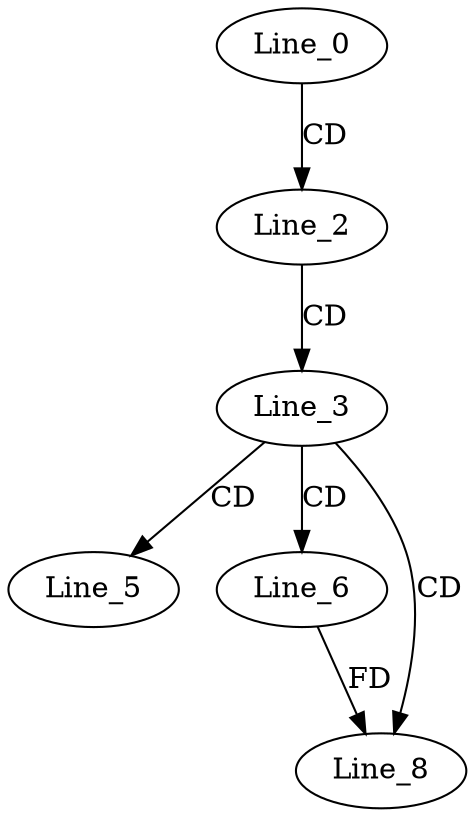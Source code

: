digraph G {
  Line_0;
  Line_2;
  Line_3;
  Line_5;
  Line_6;
  Line_8;
  Line_0 -> Line_2 [ label="CD" ];
  Line_2 -> Line_3 [ label="CD" ];
  Line_3 -> Line_5 [ label="CD" ];
  Line_3 -> Line_6 [ label="CD" ];
  Line_3 -> Line_8 [ label="CD" ];
  Line_6 -> Line_8 [ label="FD" ];
}
